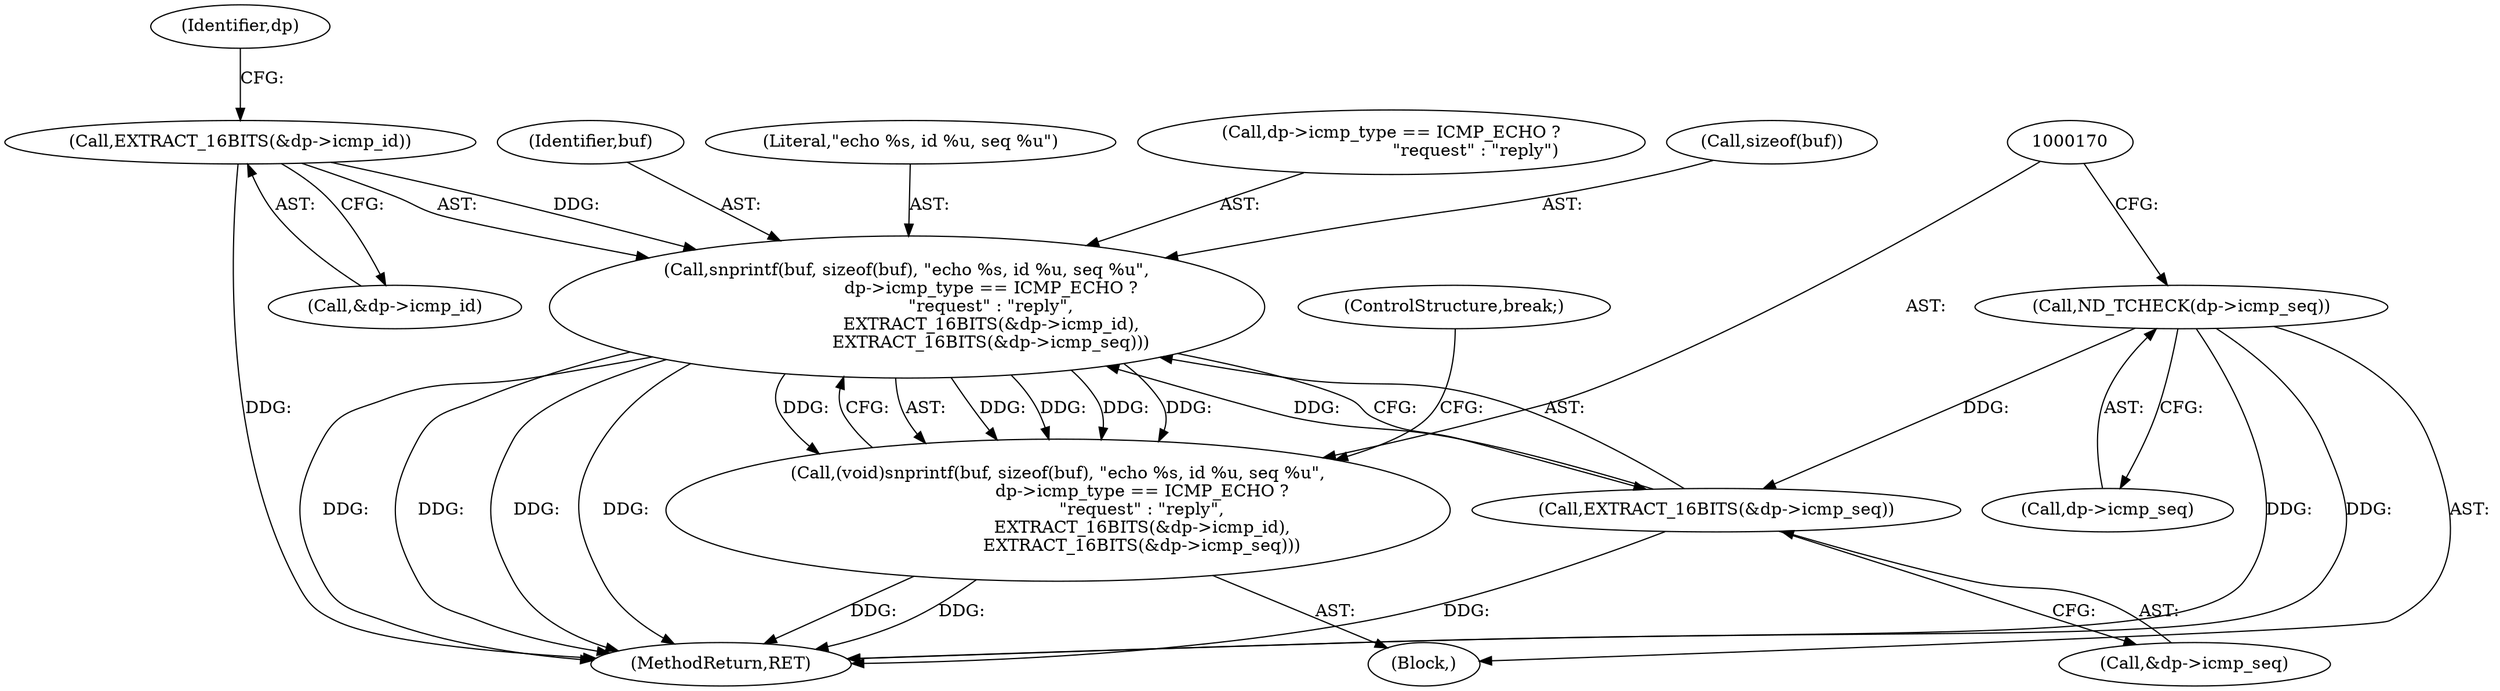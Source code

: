 digraph "0_tcpdump_8509ef02eceb2bbb479cea10fe4a7ec6395f1a8b@API" {
"1000171" [label="(Call,snprintf(buf, sizeof(buf), \"echo %s, id %u, seq %u\",\n                               dp->icmp_type == ICMP_ECHO ?\n                               \"request\" : \"reply\",\n                               EXTRACT_16BITS(&dp->icmp_id),\n                               EXTRACT_16BITS(&dp->icmp_seq)))"];
"1000184" [label="(Call,EXTRACT_16BITS(&dp->icmp_id))"];
"1000189" [label="(Call,EXTRACT_16BITS(&dp->icmp_seq))"];
"1000165" [label="(Call,ND_TCHECK(dp->icmp_seq))"];
"1000169" [label="(Call,(void)snprintf(buf, sizeof(buf), \"echo %s, id %u, seq %u\",\n                               dp->icmp_type == ICMP_ECHO ?\n                               \"request\" : \"reply\",\n                               EXTRACT_16BITS(&dp->icmp_id),\n                               EXTRACT_16BITS(&dp->icmp_seq)))"];
"1000189" [label="(Call,EXTRACT_16BITS(&dp->icmp_seq))"];
"1001265" [label="(MethodReturn,RET)"];
"1000162" [label="(Block,)"];
"1000169" [label="(Call,(void)snprintf(buf, sizeof(buf), \"echo %s, id %u, seq %u\",\n                               dp->icmp_type == ICMP_ECHO ?\n                               \"request\" : \"reply\",\n                               EXTRACT_16BITS(&dp->icmp_id),\n                               EXTRACT_16BITS(&dp->icmp_seq)))"];
"1000176" [label="(Call,dp->icmp_type == ICMP_ECHO ?\n                               \"request\" : \"reply\")"];
"1000185" [label="(Call,&dp->icmp_id)"];
"1000173" [label="(Call,sizeof(buf))"];
"1000165" [label="(Call,ND_TCHECK(dp->icmp_seq))"];
"1000166" [label="(Call,dp->icmp_seq)"];
"1000171" [label="(Call,snprintf(buf, sizeof(buf), \"echo %s, id %u, seq %u\",\n                               dp->icmp_type == ICMP_ECHO ?\n                               \"request\" : \"reply\",\n                               EXTRACT_16BITS(&dp->icmp_id),\n                               EXTRACT_16BITS(&dp->icmp_seq)))"];
"1000172" [label="(Identifier,buf)"];
"1000175" [label="(Literal,\"echo %s, id %u, seq %u\")"];
"1000184" [label="(Call,EXTRACT_16BITS(&dp->icmp_id))"];
"1000194" [label="(ControlStructure,break;)"];
"1000190" [label="(Call,&dp->icmp_seq)"];
"1000192" [label="(Identifier,dp)"];
"1000171" -> "1000169"  [label="AST: "];
"1000171" -> "1000189"  [label="CFG: "];
"1000172" -> "1000171"  [label="AST: "];
"1000173" -> "1000171"  [label="AST: "];
"1000175" -> "1000171"  [label="AST: "];
"1000176" -> "1000171"  [label="AST: "];
"1000184" -> "1000171"  [label="AST: "];
"1000189" -> "1000171"  [label="AST: "];
"1000169" -> "1000171"  [label="CFG: "];
"1000171" -> "1001265"  [label="DDG: "];
"1000171" -> "1001265"  [label="DDG: "];
"1000171" -> "1001265"  [label="DDG: "];
"1000171" -> "1001265"  [label="DDG: "];
"1000171" -> "1000169"  [label="DDG: "];
"1000171" -> "1000169"  [label="DDG: "];
"1000171" -> "1000169"  [label="DDG: "];
"1000171" -> "1000169"  [label="DDG: "];
"1000171" -> "1000169"  [label="DDG: "];
"1000184" -> "1000171"  [label="DDG: "];
"1000189" -> "1000171"  [label="DDG: "];
"1000184" -> "1000185"  [label="CFG: "];
"1000185" -> "1000184"  [label="AST: "];
"1000192" -> "1000184"  [label="CFG: "];
"1000184" -> "1001265"  [label="DDG: "];
"1000189" -> "1000190"  [label="CFG: "];
"1000190" -> "1000189"  [label="AST: "];
"1000189" -> "1001265"  [label="DDG: "];
"1000165" -> "1000189"  [label="DDG: "];
"1000165" -> "1000162"  [label="AST: "];
"1000165" -> "1000166"  [label="CFG: "];
"1000166" -> "1000165"  [label="AST: "];
"1000170" -> "1000165"  [label="CFG: "];
"1000165" -> "1001265"  [label="DDG: "];
"1000165" -> "1001265"  [label="DDG: "];
"1000169" -> "1000162"  [label="AST: "];
"1000170" -> "1000169"  [label="AST: "];
"1000194" -> "1000169"  [label="CFG: "];
"1000169" -> "1001265"  [label="DDG: "];
"1000169" -> "1001265"  [label="DDG: "];
}
